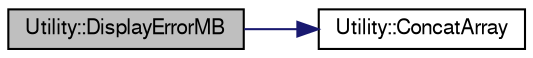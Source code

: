 digraph G
{
  edge [fontname="FreeSans",fontsize="10",labelfontname="FreeSans",labelfontsize="10"];
  node [fontname="FreeSans",fontsize="10",shape=record];
  rankdir=LR;
  Node1 [label="Utility::DisplayErrorMB",height=0.2,width=0.4,color="black", fillcolor="grey75", style="filled" fontcolor="black"];
  Node1 -> Node2 [color="midnightblue",fontsize="10",style="solid",fontname="FreeSans"];
  Node2 [label="Utility::ConcatArray",height=0.2,width=0.4,color="black", fillcolor="white", style="filled",URL="$class_utility.html#af04a93ab9f0f9a93d9adfdef147466c8"];
}
